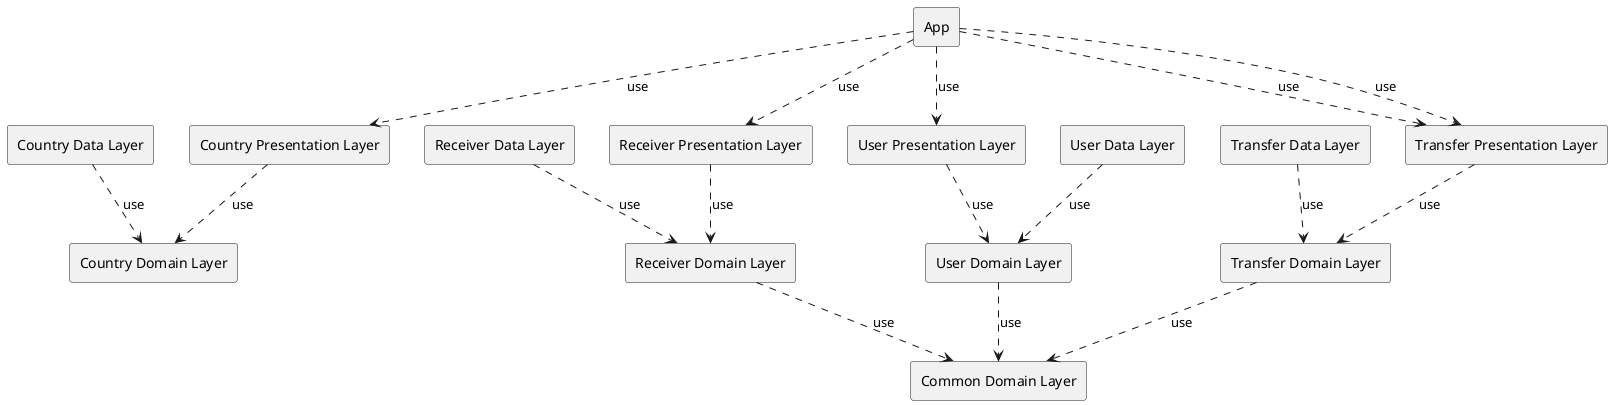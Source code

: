 @startuml

package "App" <<Rectangle>> {
}

together {
    package "Country Domain Layer" <<Rectangle>> {
    }
    package "Country Presentation Layer" <<Rectangle>> {
    }
    "App" ..> "Country Presentation Layer" : use
    "Country Presentation Layer" ..> "Country Domain Layer" : use

    package "Country Data Layer" <<Rectangle>> {
    }
    "Country Data Layer" ..> "Country Domain Layer" : use
}

together {
    package "Common Domain Layer" <<Rectangle>> {
    }
}

together {
    package "Receiver Domain Layer" <<Rectangle>> {
    }
    "Receiver Domain Layer" ..> "Common Domain Layer" : use
    package "Receiver Presentation Layer" <<Rectangle>> {
    }
    "App" ..> "Receiver Presentation Layer" : use
    "Receiver Presentation Layer" ..> "Receiver Domain Layer" : use
    package "Receiver Data Layer" <<Rectangle>> {
    }
    "Receiver Data Layer" ..> "Receiver Domain Layer" : use
}

together {
    package "User Domain Layer" <<Rectangle>> {
    }
    "User Domain Layer" ..> "Common Domain Layer" : use
    package "User Data Layer" <<Rectangle>> {
    }
    "User Data Layer" ..> "User Domain Layer" : use
    package "User Presentation Layer" <<Rectangle>> {
    }
    "App" ..> "User Presentation Layer" : use
    "User Presentation Layer" ..> "User Domain Layer" : use
}

together {
    package "Transfer Domain Layer" <<Rectangle>> {
    }
    "Transfer Domain Layer" ..> "Common Domain Layer" : use
    package "Transfer Presentation Layer" <<Rectangle>> {
    }
    "App" ..> "Transfer Presentation Layer" : use
    "App" ..> "Transfer Presentation Layer" : use
    "Transfer Presentation Layer" ..> "Transfer Domain Layer" : use
    package "Transfer Data Layer" <<Rectangle>> {
    }
    "Transfer Data Layer" ..> "Transfer Domain Layer" : use
}


@enduml